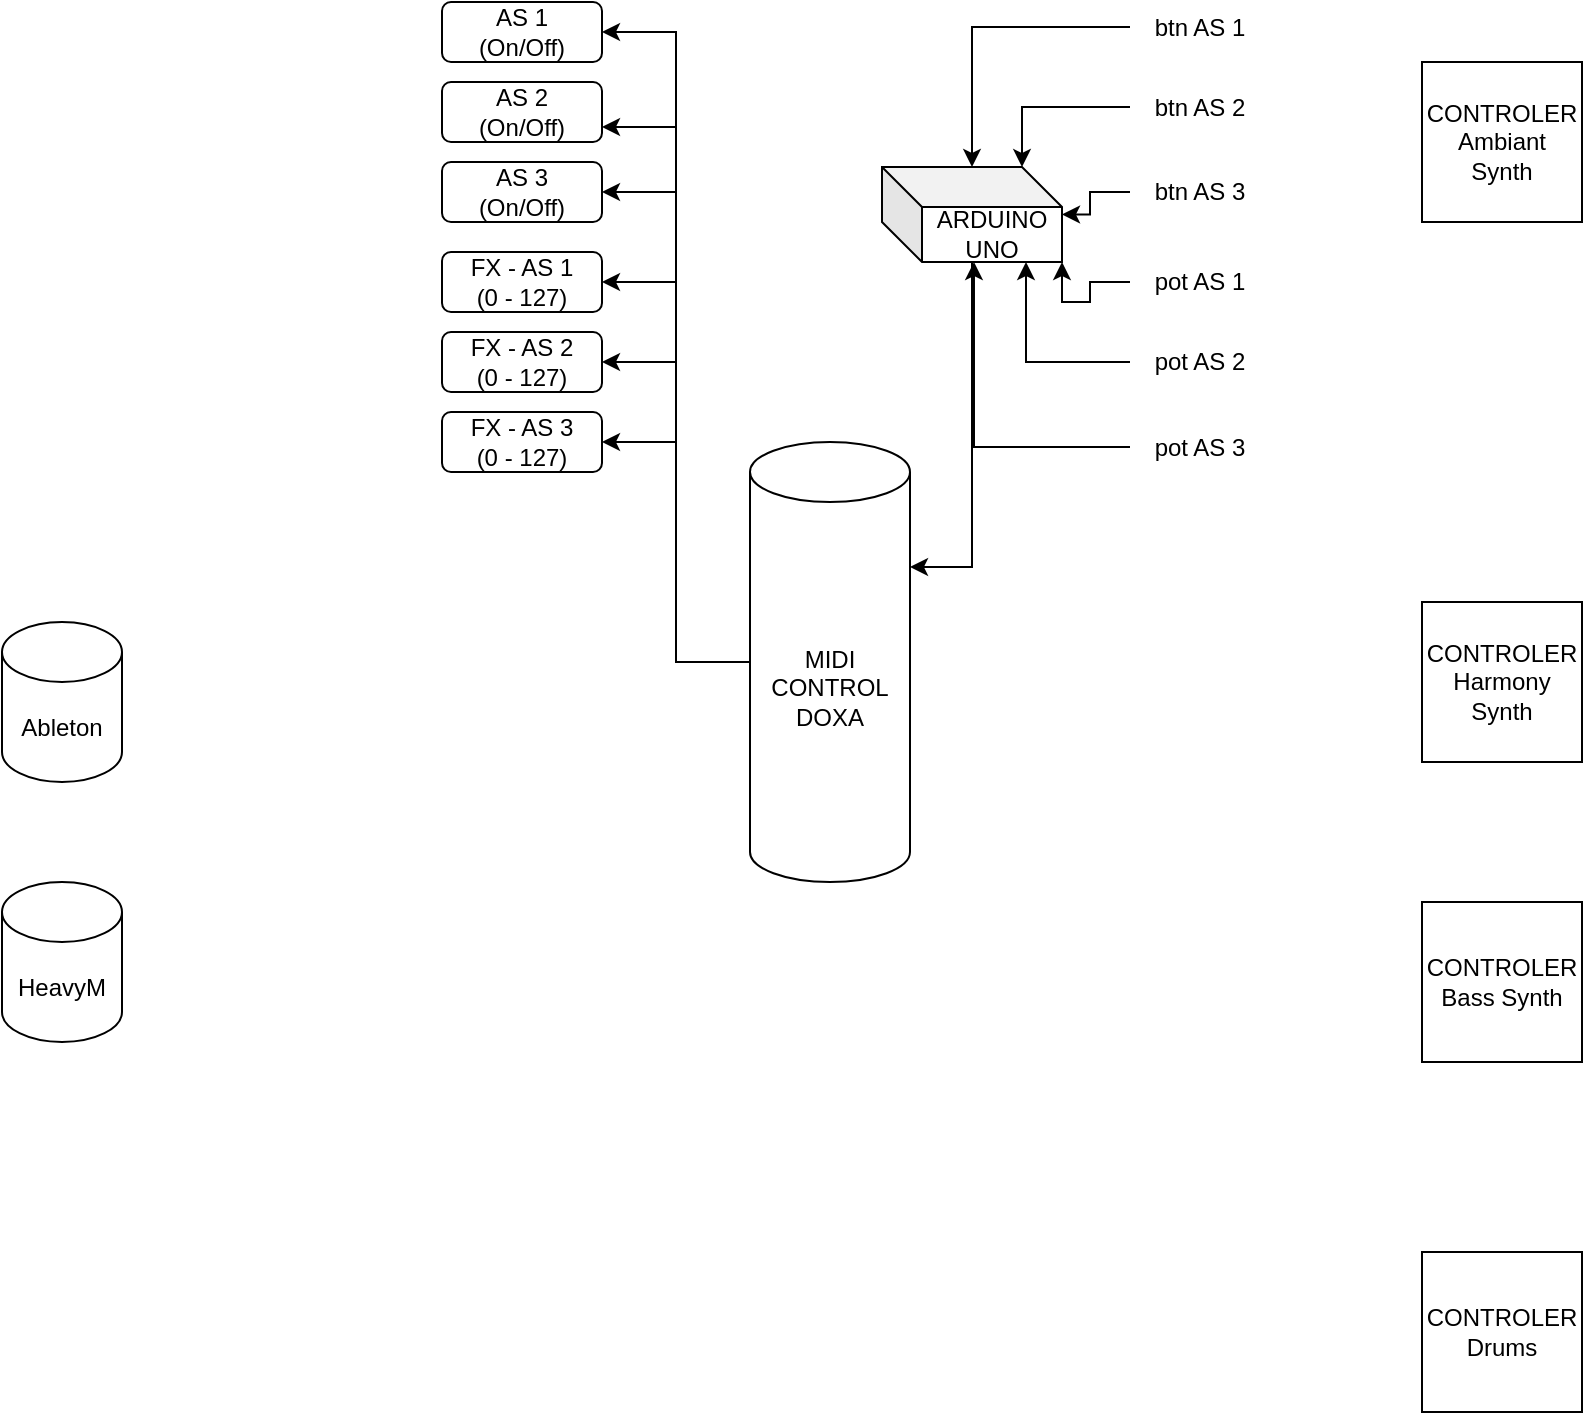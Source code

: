 <mxfile version="13.7.9" type="github">
  <diagram id="HvZzBXpGsYYU1vcpJQXH" name="Page-1">
    <mxGraphModel dx="441" dy="651" grid="1" gridSize="10" guides="1" tooltips="1" connect="1" arrows="1" fold="1" page="1" pageScale="1" pageWidth="827" pageHeight="1169" math="0" shadow="0">
      <root>
        <mxCell id="0" />
        <mxCell id="1" parent="0" />
        <mxCell id="ibvbcTeNg4M_Yn5BL4wx-1" value="&lt;div&gt;CONTROLER&lt;/div&gt;&lt;div&gt;Bass Synth&lt;/div&gt;" style="whiteSpace=wrap;html=1;aspect=fixed;" vertex="1" parent="1">
          <mxGeometry x="710" y="490" width="80" height="80" as="geometry" />
        </mxCell>
        <mxCell id="ibvbcTeNg4M_Yn5BL4wx-2" value="&lt;div&gt;CONTROLER&lt;/div&gt;Harmony Synth" style="whiteSpace=wrap;html=1;aspect=fixed;" vertex="1" parent="1">
          <mxGeometry x="710" y="340" width="80" height="80" as="geometry" />
        </mxCell>
        <mxCell id="ibvbcTeNg4M_Yn5BL4wx-3" value="&lt;div&gt;CONTROLER&lt;/div&gt;&lt;div&gt;Ambiant Synth&lt;/div&gt;" style="whiteSpace=wrap;html=1;aspect=fixed;" vertex="1" parent="1">
          <mxGeometry x="710" y="70" width="80" height="80" as="geometry" />
        </mxCell>
        <mxCell id="ibvbcTeNg4M_Yn5BL4wx-4" value="&lt;div&gt;&lt;div&gt;CONTROLER&lt;/div&gt;Drums&lt;/div&gt;" style="whiteSpace=wrap;html=1;aspect=fixed;" vertex="1" parent="1">
          <mxGeometry x="710" y="665" width="80" height="80" as="geometry" />
        </mxCell>
        <mxCell id="ibvbcTeNg4M_Yn5BL4wx-5" value="Ableton" style="shape=cylinder3;whiteSpace=wrap;html=1;boundedLbl=1;backgroundOutline=1;size=15;" vertex="1" parent="1">
          <mxGeometry y="350" width="60" height="80" as="geometry" />
        </mxCell>
        <mxCell id="ibvbcTeNg4M_Yn5BL4wx-6" value="HeavyM" style="shape=cylinder3;whiteSpace=wrap;html=1;boundedLbl=1;backgroundOutline=1;size=15;" vertex="1" parent="1">
          <mxGeometry y="480" width="60" height="80" as="geometry" />
        </mxCell>
        <mxCell id="ibvbcTeNg4M_Yn5BL4wx-7" value="&lt;div&gt;AS 1&lt;/div&gt;&lt;div&gt;(On/Off)&lt;br&gt;&lt;/div&gt;" style="rounded=1;whiteSpace=wrap;html=1;" vertex="1" parent="1">
          <mxGeometry x="220" y="40" width="80" height="30" as="geometry" />
        </mxCell>
        <mxCell id="ibvbcTeNg4M_Yn5BL4wx-8" value="&lt;div&gt;AS 2&lt;/div&gt;&lt;div&gt;(On/Off)&lt;/div&gt;" style="rounded=1;whiteSpace=wrap;html=1;" vertex="1" parent="1">
          <mxGeometry x="220" y="80" width="80" height="30" as="geometry" />
        </mxCell>
        <mxCell id="ibvbcTeNg4M_Yn5BL4wx-9" value="&lt;div&gt;AS 3&lt;br&gt;&lt;/div&gt;(On/Off)" style="rounded=1;whiteSpace=wrap;html=1;" vertex="1" parent="1">
          <mxGeometry x="220" y="120" width="80" height="30" as="geometry" />
        </mxCell>
        <mxCell id="ibvbcTeNg4M_Yn5BL4wx-26" style="edgeStyle=orthogonalEdgeStyle;rounded=0;orthogonalLoop=1;jettySize=auto;html=1;" edge="1" parent="1" source="ibvbcTeNg4M_Yn5BL4wx-11" target="ibvbcTeNg4M_Yn5BL4wx-24">
          <mxGeometry relative="1" as="geometry" />
        </mxCell>
        <mxCell id="ibvbcTeNg4M_Yn5BL4wx-11" value="btn AS 1" style="text;html=1;strokeColor=none;fillColor=none;align=center;verticalAlign=middle;whiteSpace=wrap;rounded=0;" vertex="1" parent="1">
          <mxGeometry x="564" y="40" width="70" height="25" as="geometry" />
        </mxCell>
        <mxCell id="ibvbcTeNg4M_Yn5BL4wx-27" style="edgeStyle=orthogonalEdgeStyle;rounded=0;orthogonalLoop=1;jettySize=auto;html=1;entryX=0;entryY=0;entryDx=70;entryDy=0;entryPerimeter=0;" edge="1" parent="1" source="ibvbcTeNg4M_Yn5BL4wx-12" target="ibvbcTeNg4M_Yn5BL4wx-24">
          <mxGeometry relative="1" as="geometry" />
        </mxCell>
        <mxCell id="ibvbcTeNg4M_Yn5BL4wx-12" value="btn AS 2" style="text;html=1;strokeColor=none;fillColor=none;align=center;verticalAlign=middle;whiteSpace=wrap;rounded=0;" vertex="1" parent="1">
          <mxGeometry x="564" y="80" width="70" height="25" as="geometry" />
        </mxCell>
        <mxCell id="ibvbcTeNg4M_Yn5BL4wx-28" style="edgeStyle=orthogonalEdgeStyle;rounded=0;orthogonalLoop=1;jettySize=auto;html=1;" edge="1" parent="1" source="ibvbcTeNg4M_Yn5BL4wx-13" target="ibvbcTeNg4M_Yn5BL4wx-24">
          <mxGeometry relative="1" as="geometry" />
        </mxCell>
        <mxCell id="ibvbcTeNg4M_Yn5BL4wx-13" value="btn AS 3" style="text;html=1;strokeColor=none;fillColor=none;align=center;verticalAlign=middle;whiteSpace=wrap;rounded=0;" vertex="1" parent="1">
          <mxGeometry x="564" y="122.5" width="70" height="25" as="geometry" />
        </mxCell>
        <mxCell id="ibvbcTeNg4M_Yn5BL4wx-16" value="&lt;div&gt;FX - AS 1&lt;/div&gt;&lt;div&gt;(0 - 127)&lt;br&gt;&lt;/div&gt;" style="rounded=1;whiteSpace=wrap;html=1;" vertex="1" parent="1">
          <mxGeometry x="220" y="165" width="80" height="30" as="geometry" />
        </mxCell>
        <mxCell id="ibvbcTeNg4M_Yn5BL4wx-17" value="FX - AS 2&lt;div&gt;(0 - 127)&lt;/div&gt;" style="rounded=1;whiteSpace=wrap;html=1;" vertex="1" parent="1">
          <mxGeometry x="220" y="205" width="80" height="30" as="geometry" />
        </mxCell>
        <mxCell id="ibvbcTeNg4M_Yn5BL4wx-18" value="FX - AS 3&lt;br&gt;(0 - 127)" style="rounded=1;whiteSpace=wrap;html=1;" vertex="1" parent="1">
          <mxGeometry x="220" y="245" width="80" height="30" as="geometry" />
        </mxCell>
        <mxCell id="ibvbcTeNg4M_Yn5BL4wx-29" style="edgeStyle=orthogonalEdgeStyle;rounded=0;orthogonalLoop=1;jettySize=auto;html=1;entryX=1;entryY=1;entryDx=0;entryDy=0;entryPerimeter=0;" edge="1" parent="1" source="ibvbcTeNg4M_Yn5BL4wx-20" target="ibvbcTeNg4M_Yn5BL4wx-24">
          <mxGeometry relative="1" as="geometry" />
        </mxCell>
        <mxCell id="ibvbcTeNg4M_Yn5BL4wx-20" value="pot AS 1" style="text;html=1;strokeColor=none;fillColor=none;align=center;verticalAlign=middle;whiteSpace=wrap;rounded=0;" vertex="1" parent="1">
          <mxGeometry x="564" y="167.5" width="70" height="25" as="geometry" />
        </mxCell>
        <mxCell id="ibvbcTeNg4M_Yn5BL4wx-30" style="edgeStyle=orthogonalEdgeStyle;rounded=0;orthogonalLoop=1;jettySize=auto;html=1;entryX=0.8;entryY=1;entryDx=0;entryDy=0;entryPerimeter=0;" edge="1" parent="1" source="ibvbcTeNg4M_Yn5BL4wx-21" target="ibvbcTeNg4M_Yn5BL4wx-24">
          <mxGeometry relative="1" as="geometry" />
        </mxCell>
        <mxCell id="ibvbcTeNg4M_Yn5BL4wx-21" value="pot AS 2" style="text;html=1;strokeColor=none;fillColor=none;align=center;verticalAlign=middle;whiteSpace=wrap;rounded=0;" vertex="1" parent="1">
          <mxGeometry x="564" y="207.5" width="70" height="25" as="geometry" />
        </mxCell>
        <mxCell id="ibvbcTeNg4M_Yn5BL4wx-31" style="edgeStyle=orthogonalEdgeStyle;rounded=0;orthogonalLoop=1;jettySize=auto;html=1;entryX=0.511;entryY=1;entryDx=0;entryDy=0;entryPerimeter=0;" edge="1" parent="1" source="ibvbcTeNg4M_Yn5BL4wx-22" target="ibvbcTeNg4M_Yn5BL4wx-24">
          <mxGeometry relative="1" as="geometry" />
        </mxCell>
        <mxCell id="ibvbcTeNg4M_Yn5BL4wx-22" value="pot AS 3" style="text;html=1;strokeColor=none;fillColor=none;align=center;verticalAlign=middle;whiteSpace=wrap;rounded=0;" vertex="1" parent="1">
          <mxGeometry x="564" y="250" width="70" height="25" as="geometry" />
        </mxCell>
        <mxCell id="ibvbcTeNg4M_Yn5BL4wx-32" style="edgeStyle=orthogonalEdgeStyle;rounded=0;orthogonalLoop=1;jettySize=auto;html=1;entryX=1;entryY=0;entryDx=0;entryDy=62.5;entryPerimeter=0;" edge="1" parent="1" source="ibvbcTeNg4M_Yn5BL4wx-24" target="ibvbcTeNg4M_Yn5BL4wx-25">
          <mxGeometry relative="1" as="geometry" />
        </mxCell>
        <mxCell id="ibvbcTeNg4M_Yn5BL4wx-24" value="ARDUINO UNO" style="shape=cube;whiteSpace=wrap;html=1;boundedLbl=1;backgroundOutline=1;darkOpacity=0.05;darkOpacity2=0.1;" vertex="1" parent="1">
          <mxGeometry x="440" y="122.5" width="90" height="47.5" as="geometry" />
        </mxCell>
        <mxCell id="ibvbcTeNg4M_Yn5BL4wx-33" style="edgeStyle=orthogonalEdgeStyle;rounded=0;orthogonalLoop=1;jettySize=auto;html=1;entryX=1;entryY=0.5;entryDx=0;entryDy=0;" edge="1" parent="1" source="ibvbcTeNg4M_Yn5BL4wx-25" target="ibvbcTeNg4M_Yn5BL4wx-7">
          <mxGeometry relative="1" as="geometry" />
        </mxCell>
        <mxCell id="ibvbcTeNg4M_Yn5BL4wx-34" style="edgeStyle=orthogonalEdgeStyle;rounded=0;orthogonalLoop=1;jettySize=auto;html=1;entryX=1;entryY=0.75;entryDx=0;entryDy=0;" edge="1" parent="1" source="ibvbcTeNg4M_Yn5BL4wx-25" target="ibvbcTeNg4M_Yn5BL4wx-8">
          <mxGeometry relative="1" as="geometry" />
        </mxCell>
        <mxCell id="ibvbcTeNg4M_Yn5BL4wx-35" style="edgeStyle=orthogonalEdgeStyle;rounded=0;orthogonalLoop=1;jettySize=auto;html=1;entryX=1;entryY=0.5;entryDx=0;entryDy=0;" edge="1" parent="1" source="ibvbcTeNg4M_Yn5BL4wx-25" target="ibvbcTeNg4M_Yn5BL4wx-9">
          <mxGeometry relative="1" as="geometry" />
        </mxCell>
        <mxCell id="ibvbcTeNg4M_Yn5BL4wx-36" style="edgeStyle=orthogonalEdgeStyle;rounded=0;orthogonalLoop=1;jettySize=auto;html=1;entryX=1;entryY=0.5;entryDx=0;entryDy=0;" edge="1" parent="1" source="ibvbcTeNg4M_Yn5BL4wx-25" target="ibvbcTeNg4M_Yn5BL4wx-16">
          <mxGeometry relative="1" as="geometry" />
        </mxCell>
        <mxCell id="ibvbcTeNg4M_Yn5BL4wx-37" style="edgeStyle=orthogonalEdgeStyle;rounded=0;orthogonalLoop=1;jettySize=auto;html=1;entryX=1;entryY=0.5;entryDx=0;entryDy=0;" edge="1" parent="1" source="ibvbcTeNg4M_Yn5BL4wx-25" target="ibvbcTeNg4M_Yn5BL4wx-17">
          <mxGeometry relative="1" as="geometry" />
        </mxCell>
        <mxCell id="ibvbcTeNg4M_Yn5BL4wx-38" style="edgeStyle=orthogonalEdgeStyle;rounded=0;orthogonalLoop=1;jettySize=auto;html=1;entryX=1;entryY=0.5;entryDx=0;entryDy=0;" edge="1" parent="1" source="ibvbcTeNg4M_Yn5BL4wx-25" target="ibvbcTeNg4M_Yn5BL4wx-18">
          <mxGeometry relative="1" as="geometry" />
        </mxCell>
        <mxCell id="ibvbcTeNg4M_Yn5BL4wx-25" value="MIDI CONTROL&lt;br&gt;DOXA" style="shape=cylinder3;whiteSpace=wrap;html=1;boundedLbl=1;backgroundOutline=1;size=15;" vertex="1" parent="1">
          <mxGeometry x="374" y="260" width="80" height="220" as="geometry" />
        </mxCell>
      </root>
    </mxGraphModel>
  </diagram>
</mxfile>
